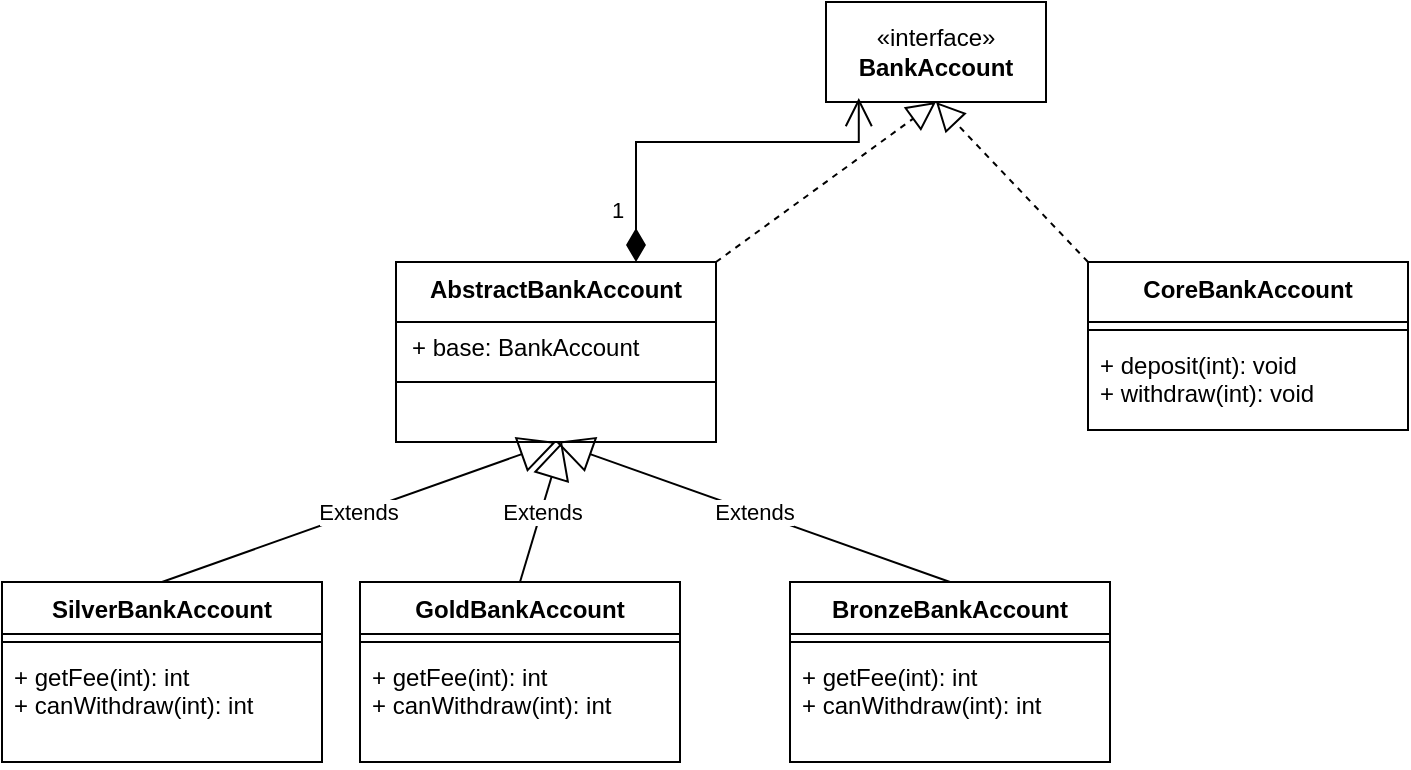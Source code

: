 <mxfile version="26.0.16">
  <diagram id="C5RBs43oDa-KdzZeNtuy" name="Page-1">
    <mxGraphModel dx="1290" dy="669" grid="1" gridSize="10" guides="1" tooltips="1" connect="1" arrows="1" fold="1" page="1" pageScale="1" pageWidth="827" pageHeight="1169" math="0" shadow="0">
      <root>
        <mxCell id="WIyWlLk6GJQsqaUBKTNV-0" />
        <mxCell id="WIyWlLk6GJQsqaUBKTNV-1" parent="WIyWlLk6GJQsqaUBKTNV-0" />
        <mxCell id="nrCMCk6xZg3VfQ6Ma4k3-0" value="«interface»&lt;br&gt;&lt;b&gt;BankAccount&lt;/b&gt;" style="html=1;whiteSpace=wrap;" vertex="1" parent="WIyWlLk6GJQsqaUBKTNV-1">
          <mxGeometry x="432" y="30" width="110" height="50" as="geometry" />
        </mxCell>
        <mxCell id="nrCMCk6xZg3VfQ6Ma4k3-5" value="CoreBankAccount" style="swimlane;fontStyle=1;align=center;verticalAlign=top;childLayout=stackLayout;horizontal=1;startSize=30;horizontalStack=0;resizeParent=1;resizeParentMax=0;resizeLast=0;collapsible=1;marginBottom=0;whiteSpace=wrap;html=1;" vertex="1" parent="WIyWlLk6GJQsqaUBKTNV-1">
          <mxGeometry x="563" y="160" width="160" height="84" as="geometry" />
        </mxCell>
        <mxCell id="nrCMCk6xZg3VfQ6Ma4k3-7" value="" style="line;strokeWidth=1;fillColor=none;align=left;verticalAlign=middle;spacingTop=-1;spacingLeft=3;spacingRight=3;rotatable=0;labelPosition=right;points=[];portConstraint=eastwest;strokeColor=inherit;" vertex="1" parent="nrCMCk6xZg3VfQ6Ma4k3-5">
          <mxGeometry y="30" width="160" height="8" as="geometry" />
        </mxCell>
        <mxCell id="nrCMCk6xZg3VfQ6Ma4k3-8" value="+ deposit(int): void&lt;div&gt;+ withdraw(int): void&lt;/div&gt;" style="text;strokeColor=none;fillColor=none;align=left;verticalAlign=top;spacingLeft=4;spacingRight=4;overflow=hidden;rotatable=0;points=[[0,0.5],[1,0.5]];portConstraint=eastwest;whiteSpace=wrap;html=1;" vertex="1" parent="nrCMCk6xZg3VfQ6Ma4k3-5">
          <mxGeometry y="38" width="160" height="46" as="geometry" />
        </mxCell>
        <mxCell id="nrCMCk6xZg3VfQ6Ma4k3-11" value="AbstractBankAccount" style="swimlane;fontStyle=1;align=center;verticalAlign=top;childLayout=stackLayout;horizontal=1;startSize=30;horizontalStack=0;resizeParent=1;resizeParentMax=0;resizeLast=0;collapsible=1;marginBottom=0;whiteSpace=wrap;html=1;" vertex="1" parent="WIyWlLk6GJQsqaUBKTNV-1">
          <mxGeometry x="217" y="160" width="160" height="90" as="geometry">
            <mxRectangle x="144" y="160" width="160" height="30" as="alternateBounds" />
          </mxGeometry>
        </mxCell>
        <mxCell id="nrCMCk6xZg3VfQ6Ma4k3-12" value="" style="line;strokeWidth=1;fillColor=none;align=left;verticalAlign=middle;spacingTop=-1;spacingLeft=3;spacingRight=3;rotatable=0;labelPosition=right;points=[];portConstraint=eastwest;strokeColor=inherit;" vertex="1" parent="nrCMCk6xZg3VfQ6Ma4k3-11">
          <mxGeometry y="30" width="160" height="60" as="geometry" />
        </mxCell>
        <mxCell id="nrCMCk6xZg3VfQ6Ma4k3-16" value="+ base: BankAccount" style="text;html=1;align=left;verticalAlign=middle;resizable=0;points=[];autosize=1;strokeColor=none;fillColor=none;" vertex="1" parent="WIyWlLk6GJQsqaUBKTNV-1">
          <mxGeometry x="223" y="188" width="140" height="30" as="geometry" />
        </mxCell>
        <mxCell id="nrCMCk6xZg3VfQ6Ma4k3-17" value="SilverBankAccount&lt;div&gt;&lt;br&gt;&lt;/div&gt;" style="swimlane;fontStyle=1;align=center;verticalAlign=top;childLayout=stackLayout;horizontal=1;startSize=26;horizontalStack=0;resizeParent=1;resizeParentMax=0;resizeLast=0;collapsible=1;marginBottom=0;whiteSpace=wrap;html=1;" vertex="1" parent="WIyWlLk6GJQsqaUBKTNV-1">
          <mxGeometry x="20" y="320" width="160" height="90" as="geometry" />
        </mxCell>
        <mxCell id="nrCMCk6xZg3VfQ6Ma4k3-19" value="" style="line;strokeWidth=1;fillColor=none;align=left;verticalAlign=middle;spacingTop=-1;spacingLeft=3;spacingRight=3;rotatable=0;labelPosition=right;points=[];portConstraint=eastwest;strokeColor=inherit;" vertex="1" parent="nrCMCk6xZg3VfQ6Ma4k3-17">
          <mxGeometry y="26" width="160" height="8" as="geometry" />
        </mxCell>
        <mxCell id="nrCMCk6xZg3VfQ6Ma4k3-20" value="+ getFee(int): int&lt;div&gt;+ canWithdraw(int): int&lt;/div&gt;&lt;div&gt;&lt;br&gt;&lt;/div&gt;" style="text;strokeColor=none;fillColor=none;align=left;verticalAlign=top;spacingLeft=4;spacingRight=4;overflow=hidden;rotatable=0;points=[[0,0.5],[1,0.5]];portConstraint=eastwest;whiteSpace=wrap;html=1;" vertex="1" parent="nrCMCk6xZg3VfQ6Ma4k3-17">
          <mxGeometry y="34" width="160" height="56" as="geometry" />
        </mxCell>
        <mxCell id="nrCMCk6xZg3VfQ6Ma4k3-21" value="" style="endArrow=block;dashed=1;endFill=0;endSize=12;html=1;rounded=0;entryX=0.5;entryY=1;entryDx=0;entryDy=0;" edge="1" parent="WIyWlLk6GJQsqaUBKTNV-1" target="nrCMCk6xZg3VfQ6Ma4k3-0">
          <mxGeometry width="160" relative="1" as="geometry">
            <mxPoint x="563" y="160" as="sourcePoint" />
            <mxPoint x="723" y="160" as="targetPoint" />
          </mxGeometry>
        </mxCell>
        <mxCell id="nrCMCk6xZg3VfQ6Ma4k3-25" value="" style="endArrow=block;dashed=1;endFill=0;endSize=12;html=1;rounded=0;entryX=0.5;entryY=1;entryDx=0;entryDy=0;exitX=1;exitY=0;exitDx=0;exitDy=0;" edge="1" parent="WIyWlLk6GJQsqaUBKTNV-1" source="nrCMCk6xZg3VfQ6Ma4k3-11" target="nrCMCk6xZg3VfQ6Ma4k3-0">
          <mxGeometry width="160" relative="1" as="geometry">
            <mxPoint x="563" y="160" as="sourcePoint" />
            <mxPoint x="723" y="160" as="targetPoint" />
          </mxGeometry>
        </mxCell>
        <mxCell id="nrCMCk6xZg3VfQ6Ma4k3-27" value="Extends" style="endArrow=block;endSize=16;endFill=0;html=1;rounded=0;exitX=0.5;exitY=0;exitDx=0;exitDy=0;entryX=0.5;entryY=1;entryDx=0;entryDy=0;" edge="1" parent="WIyWlLk6GJQsqaUBKTNV-1" source="nrCMCk6xZg3VfQ6Ma4k3-17" target="nrCMCk6xZg3VfQ6Ma4k3-11">
          <mxGeometry width="160" relative="1" as="geometry">
            <mxPoint x="490" y="160" as="sourcePoint" />
            <mxPoint x="650" y="160" as="targetPoint" />
          </mxGeometry>
        </mxCell>
        <mxCell id="nrCMCk6xZg3VfQ6Ma4k3-28" value="1" style="endArrow=open;html=1;endSize=12;startArrow=diamondThin;startSize=14;startFill=1;edgeStyle=orthogonalEdgeStyle;align=left;verticalAlign=bottom;rounded=0;entryX=0.149;entryY=0.96;entryDx=0;entryDy=0;entryPerimeter=0;exitX=0.75;exitY=0;exitDx=0;exitDy=0;" edge="1" parent="WIyWlLk6GJQsqaUBKTNV-1" source="nrCMCk6xZg3VfQ6Ma4k3-11" target="nrCMCk6xZg3VfQ6Ma4k3-0">
          <mxGeometry x="-0.822" y="14" relative="1" as="geometry">
            <mxPoint x="563" y="160" as="sourcePoint" />
            <mxPoint x="723" y="160" as="targetPoint" />
            <Array as="points">
              <mxPoint x="337" y="100" />
              <mxPoint x="448" y="100" />
            </Array>
            <mxPoint as="offset" />
          </mxGeometry>
        </mxCell>
        <mxCell id="nrCMCk6xZg3VfQ6Ma4k3-29" value="GoldBankAccount&lt;div&gt;&lt;br&gt;&lt;/div&gt;" style="swimlane;fontStyle=1;align=center;verticalAlign=top;childLayout=stackLayout;horizontal=1;startSize=26;horizontalStack=0;resizeParent=1;resizeParentMax=0;resizeLast=0;collapsible=1;marginBottom=0;whiteSpace=wrap;html=1;" vertex="1" parent="WIyWlLk6GJQsqaUBKTNV-1">
          <mxGeometry x="199" y="320" width="160" height="90" as="geometry" />
        </mxCell>
        <mxCell id="nrCMCk6xZg3VfQ6Ma4k3-30" value="" style="line;strokeWidth=1;fillColor=none;align=left;verticalAlign=middle;spacingTop=-1;spacingLeft=3;spacingRight=3;rotatable=0;labelPosition=right;points=[];portConstraint=eastwest;strokeColor=inherit;" vertex="1" parent="nrCMCk6xZg3VfQ6Ma4k3-29">
          <mxGeometry y="26" width="160" height="8" as="geometry" />
        </mxCell>
        <mxCell id="nrCMCk6xZg3VfQ6Ma4k3-31" value="+ getFee(int): int&lt;div&gt;+ canWithdraw(int): int&lt;/div&gt;&lt;div&gt;&lt;br&gt;&lt;/div&gt;" style="text;strokeColor=none;fillColor=none;align=left;verticalAlign=top;spacingLeft=4;spacingRight=4;overflow=hidden;rotatable=0;points=[[0,0.5],[1,0.5]];portConstraint=eastwest;whiteSpace=wrap;html=1;" vertex="1" parent="nrCMCk6xZg3VfQ6Ma4k3-29">
          <mxGeometry y="34" width="160" height="56" as="geometry" />
        </mxCell>
        <mxCell id="nrCMCk6xZg3VfQ6Ma4k3-32" value="Extends" style="endArrow=block;endSize=16;endFill=0;html=1;rounded=0;exitX=0.5;exitY=0;exitDx=0;exitDy=0;" edge="1" parent="WIyWlLk6GJQsqaUBKTNV-1" source="nrCMCk6xZg3VfQ6Ma4k3-29">
          <mxGeometry x="0.006" width="160" relative="1" as="geometry">
            <mxPoint x="700" y="170" as="sourcePoint" />
            <mxPoint x="300" y="250" as="targetPoint" />
            <mxPoint as="offset" />
          </mxGeometry>
        </mxCell>
        <mxCell id="nrCMCk6xZg3VfQ6Ma4k3-33" value="BronzeBankAccount&lt;div&gt;&lt;br&gt;&lt;/div&gt;" style="swimlane;fontStyle=1;align=center;verticalAlign=top;childLayout=stackLayout;horizontal=1;startSize=26;horizontalStack=0;resizeParent=1;resizeParentMax=0;resizeLast=0;collapsible=1;marginBottom=0;whiteSpace=wrap;html=1;" vertex="1" parent="WIyWlLk6GJQsqaUBKTNV-1">
          <mxGeometry x="414" y="320" width="160" height="90" as="geometry" />
        </mxCell>
        <mxCell id="nrCMCk6xZg3VfQ6Ma4k3-34" value="" style="line;strokeWidth=1;fillColor=none;align=left;verticalAlign=middle;spacingTop=-1;spacingLeft=3;spacingRight=3;rotatable=0;labelPosition=right;points=[];portConstraint=eastwest;strokeColor=inherit;" vertex="1" parent="nrCMCk6xZg3VfQ6Ma4k3-33">
          <mxGeometry y="26" width="160" height="8" as="geometry" />
        </mxCell>
        <mxCell id="nrCMCk6xZg3VfQ6Ma4k3-35" value="+ getFee(int): int&lt;div&gt;+ canWithdraw(int): int&lt;/div&gt;&lt;div&gt;&lt;br&gt;&lt;/div&gt;" style="text;strokeColor=none;fillColor=none;align=left;verticalAlign=top;spacingLeft=4;spacingRight=4;overflow=hidden;rotatable=0;points=[[0,0.5],[1,0.5]];portConstraint=eastwest;whiteSpace=wrap;html=1;" vertex="1" parent="nrCMCk6xZg3VfQ6Ma4k3-33">
          <mxGeometry y="34" width="160" height="56" as="geometry" />
        </mxCell>
        <mxCell id="nrCMCk6xZg3VfQ6Ma4k3-36" value="Extends" style="endArrow=block;endSize=16;endFill=0;html=1;rounded=0;exitX=0.5;exitY=0;exitDx=0;exitDy=0;entryX=0.5;entryY=1;entryDx=0;entryDy=0;" edge="1" parent="WIyWlLk6GJQsqaUBKTNV-1" source="nrCMCk6xZg3VfQ6Ma4k3-33" target="nrCMCk6xZg3VfQ6Ma4k3-11">
          <mxGeometry width="160" relative="1" as="geometry">
            <mxPoint x="900" y="180" as="sourcePoint" />
            <mxPoint x="634" y="270" as="targetPoint" />
          </mxGeometry>
        </mxCell>
      </root>
    </mxGraphModel>
  </diagram>
</mxfile>

